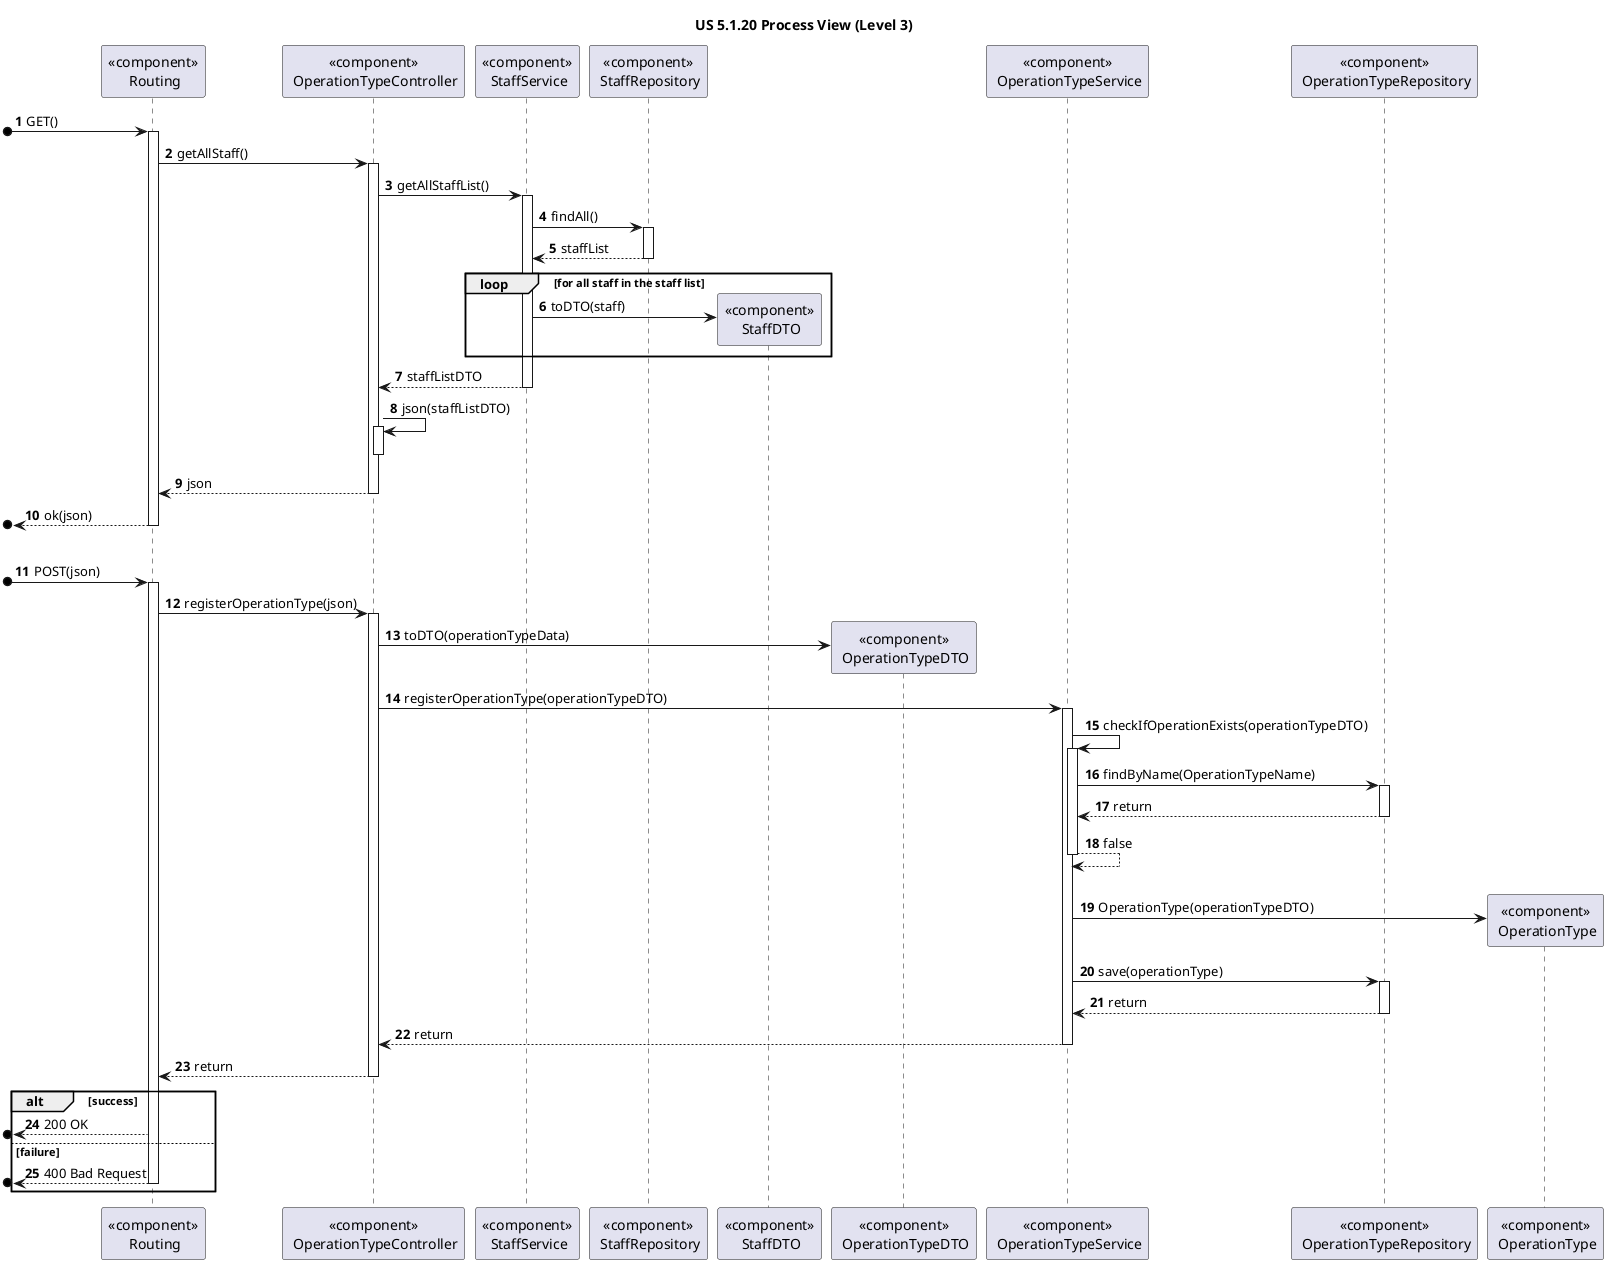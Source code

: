 @startuml
'https://plantuml.com/sequence-diagram

title US 5.1.20 Process View (Level 3)

autonumber

participant "<<component>>\n Routing" as ROUTE
participant "<<component>>\n OperationTypeController" as CONTROL

participant "<<component>>\n StaffService" as STAFFServ
participant "<<component>>\n StaffRepository" as STAFFRepo
participant "<<component>>\n StaffDTO" as STAFFDTO

participant "<<component>>\n OperationTypeDTO" as OPTYDTO
participant "<<component>>\n OperationTypeService" as OPTYServ
participant "<<component>>\n OperationTypeRepository" as OPTYRepo
participant "<<component>>\n OperationType" as OPTY


[o-> ROUTE : GET()
activate ROUTE

ROUTE -> CONTROL : getAllStaff()
activate CONTROL

CONTROL -> STAFFServ : getAllStaffList()
activate STAFFServ

STAFFServ -> STAFFRepo : findAll()
activate STAFFRepo

STAFFRepo --> STAFFServ : staffList
deactivate STAFFRepo

loop for all staff in the staff list

STAFFServ -> STAFFDTO ** : toDTO(staff)
end loop

STAFFServ --> CONTROL : staffListDTO
deactivate STAFFServ

CONTROL -> CONTROL : json(staffListDTO)
activate CONTROL
deactivate CONTROL

CONTROL --> ROUTE : json
deactivate CONTROL

[o<-- ROUTE : ok(json)
deactivate ROUTE

|||

'probably json
[o-> ROUTE : POST(json)
activate ROUTE

ROUTE -> CONTROL : registerOperationType(json)
activate CONTROL

CONTROL -> OPTYDTO ** : toDTO(operationTypeData)

CONTROL -> OPTYServ : registerOperationType(operationTypeDTO)
activate OPTYServ

OPTYServ -> OPTYServ : checkIfOperationExists(operationTypeDTO)
activate OPTYServ

OPTYServ -> OPTYRepo : findByName(OperationTypeName)

activate OPTYRepo

OPTYRepo --> OPTYServ : return
deactivate OPTYRepo

OPTYServ --> OPTYServ : false
deactivate OPTYServ

|||

OPTYServ -> OPTY ** : OperationType(operationTypeDTO)

OPTYServ -> OPTYRepo : save(operationType)
activate OPTYRepo

OPTYRepo --> OPTYServ : return
deactivate OPTYRepo

OPTYServ --> CONTROL : return
deactivate OPTYServ

CONTROL --> ROUTE : return
deactivate CONTROL

alt success
[o<-- ROUTE : 200 OK

else failure

[o<-- ROUTE : 400 Bad Request
deactivate ROUTE
end alt


@enduml